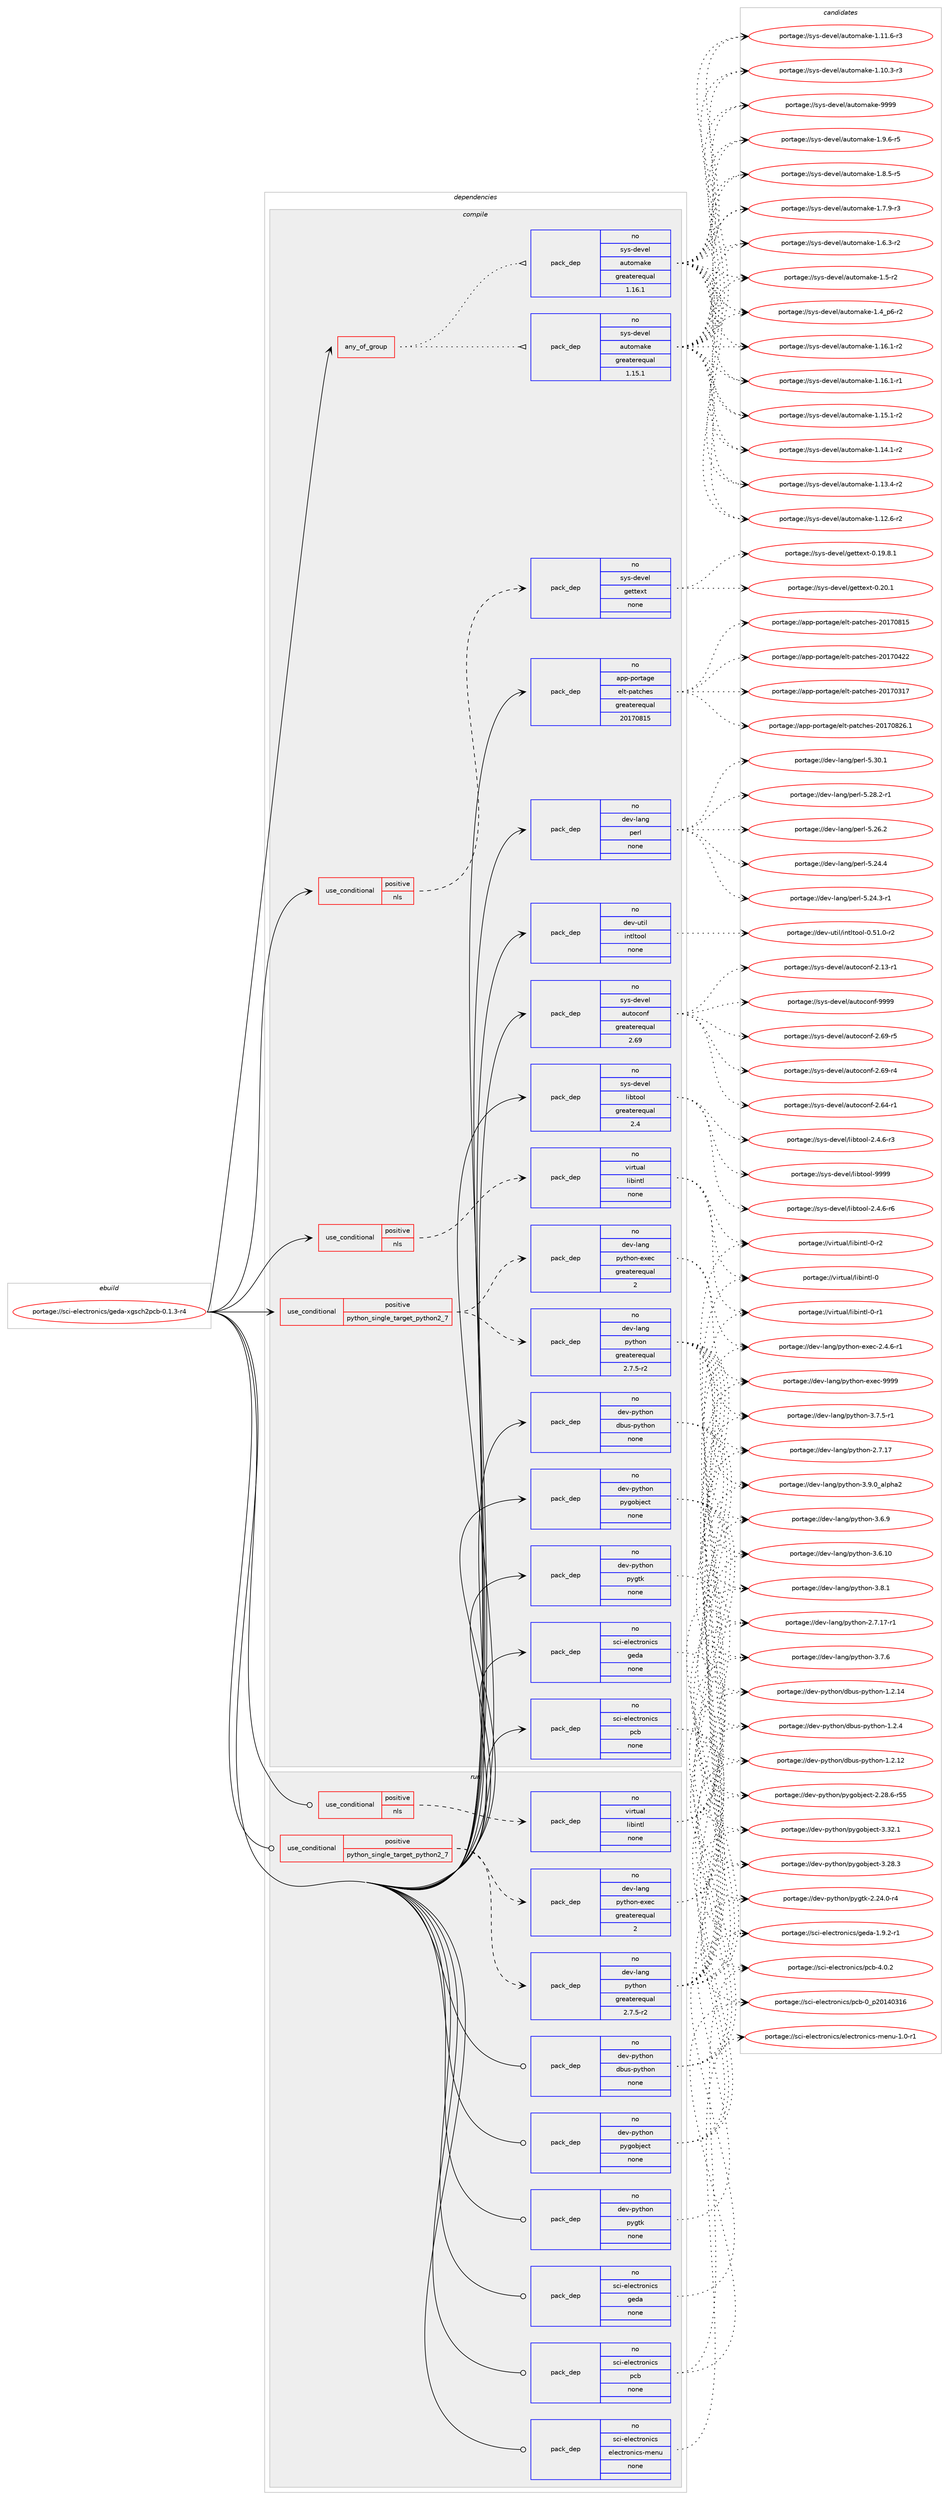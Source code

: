digraph prolog {

# *************
# Graph options
# *************

newrank=true;
concentrate=true;
compound=true;
graph [rankdir=LR,fontname=Helvetica,fontsize=10,ranksep=1.5];#, ranksep=2.5, nodesep=0.2];
edge  [arrowhead=vee];
node  [fontname=Helvetica,fontsize=10];

# **********
# The ebuild
# **********

subgraph cluster_leftcol {
color=gray;
label=<<i>ebuild</i>>;
id [label="portage://sci-electronics/geda-xgsch2pcb-0.1.3-r4", color=red, width=4, href="../sci-electronics/geda-xgsch2pcb-0.1.3-r4.svg"];
}

# ****************
# The dependencies
# ****************

subgraph cluster_midcol {
color=gray;
label=<<i>dependencies</i>>;
subgraph cluster_compile {
fillcolor="#eeeeee";
style=filled;
label=<<i>compile</i>>;
subgraph any1731 {
dependency106900 [label=<<TABLE BORDER="0" CELLBORDER="1" CELLSPACING="0" CELLPADDING="4"><TR><TD CELLPADDING="10">any_of_group</TD></TR></TABLE>>, shape=none, color=red];subgraph pack84371 {
dependency106901 [label=<<TABLE BORDER="0" CELLBORDER="1" CELLSPACING="0" CELLPADDING="4" WIDTH="220"><TR><TD ROWSPAN="6" CELLPADDING="30">pack_dep</TD></TR><TR><TD WIDTH="110">no</TD></TR><TR><TD>sys-devel</TD></TR><TR><TD>automake</TD></TR><TR><TD>greaterequal</TD></TR><TR><TD>1.16.1</TD></TR></TABLE>>, shape=none, color=blue];
}
dependency106900:e -> dependency106901:w [weight=20,style="dotted",arrowhead="oinv"];
subgraph pack84372 {
dependency106902 [label=<<TABLE BORDER="0" CELLBORDER="1" CELLSPACING="0" CELLPADDING="4" WIDTH="220"><TR><TD ROWSPAN="6" CELLPADDING="30">pack_dep</TD></TR><TR><TD WIDTH="110">no</TD></TR><TR><TD>sys-devel</TD></TR><TR><TD>automake</TD></TR><TR><TD>greaterequal</TD></TR><TR><TD>1.15.1</TD></TR></TABLE>>, shape=none, color=blue];
}
dependency106900:e -> dependency106902:w [weight=20,style="dotted",arrowhead="oinv"];
}
id:e -> dependency106900:w [weight=20,style="solid",arrowhead="vee"];
subgraph cond20718 {
dependency106903 [label=<<TABLE BORDER="0" CELLBORDER="1" CELLSPACING="0" CELLPADDING="4"><TR><TD ROWSPAN="3" CELLPADDING="10">use_conditional</TD></TR><TR><TD>positive</TD></TR><TR><TD>nls</TD></TR></TABLE>>, shape=none, color=red];
subgraph pack84373 {
dependency106904 [label=<<TABLE BORDER="0" CELLBORDER="1" CELLSPACING="0" CELLPADDING="4" WIDTH="220"><TR><TD ROWSPAN="6" CELLPADDING="30">pack_dep</TD></TR><TR><TD WIDTH="110">no</TD></TR><TR><TD>sys-devel</TD></TR><TR><TD>gettext</TD></TR><TR><TD>none</TD></TR><TR><TD></TD></TR></TABLE>>, shape=none, color=blue];
}
dependency106903:e -> dependency106904:w [weight=20,style="dashed",arrowhead="vee"];
}
id:e -> dependency106903:w [weight=20,style="solid",arrowhead="vee"];
subgraph cond20719 {
dependency106905 [label=<<TABLE BORDER="0" CELLBORDER="1" CELLSPACING="0" CELLPADDING="4"><TR><TD ROWSPAN="3" CELLPADDING="10">use_conditional</TD></TR><TR><TD>positive</TD></TR><TR><TD>nls</TD></TR></TABLE>>, shape=none, color=red];
subgraph pack84374 {
dependency106906 [label=<<TABLE BORDER="0" CELLBORDER="1" CELLSPACING="0" CELLPADDING="4" WIDTH="220"><TR><TD ROWSPAN="6" CELLPADDING="30">pack_dep</TD></TR><TR><TD WIDTH="110">no</TD></TR><TR><TD>virtual</TD></TR><TR><TD>libintl</TD></TR><TR><TD>none</TD></TR><TR><TD></TD></TR></TABLE>>, shape=none, color=blue];
}
dependency106905:e -> dependency106906:w [weight=20,style="dashed",arrowhead="vee"];
}
id:e -> dependency106905:w [weight=20,style="solid",arrowhead="vee"];
subgraph cond20720 {
dependency106907 [label=<<TABLE BORDER="0" CELLBORDER="1" CELLSPACING="0" CELLPADDING="4"><TR><TD ROWSPAN="3" CELLPADDING="10">use_conditional</TD></TR><TR><TD>positive</TD></TR><TR><TD>python_single_target_python2_7</TD></TR></TABLE>>, shape=none, color=red];
subgraph pack84375 {
dependency106908 [label=<<TABLE BORDER="0" CELLBORDER="1" CELLSPACING="0" CELLPADDING="4" WIDTH="220"><TR><TD ROWSPAN="6" CELLPADDING="30">pack_dep</TD></TR><TR><TD WIDTH="110">no</TD></TR><TR><TD>dev-lang</TD></TR><TR><TD>python</TD></TR><TR><TD>greaterequal</TD></TR><TR><TD>2.7.5-r2</TD></TR></TABLE>>, shape=none, color=blue];
}
dependency106907:e -> dependency106908:w [weight=20,style="dashed",arrowhead="vee"];
subgraph pack84376 {
dependency106909 [label=<<TABLE BORDER="0" CELLBORDER="1" CELLSPACING="0" CELLPADDING="4" WIDTH="220"><TR><TD ROWSPAN="6" CELLPADDING="30">pack_dep</TD></TR><TR><TD WIDTH="110">no</TD></TR><TR><TD>dev-lang</TD></TR><TR><TD>python-exec</TD></TR><TR><TD>greaterequal</TD></TR><TR><TD>2</TD></TR></TABLE>>, shape=none, color=blue];
}
dependency106907:e -> dependency106909:w [weight=20,style="dashed",arrowhead="vee"];
}
id:e -> dependency106907:w [weight=20,style="solid",arrowhead="vee"];
subgraph pack84377 {
dependency106910 [label=<<TABLE BORDER="0" CELLBORDER="1" CELLSPACING="0" CELLPADDING="4" WIDTH="220"><TR><TD ROWSPAN="6" CELLPADDING="30">pack_dep</TD></TR><TR><TD WIDTH="110">no</TD></TR><TR><TD>app-portage</TD></TR><TR><TD>elt-patches</TD></TR><TR><TD>greaterequal</TD></TR><TR><TD>20170815</TD></TR></TABLE>>, shape=none, color=blue];
}
id:e -> dependency106910:w [weight=20,style="solid",arrowhead="vee"];
subgraph pack84378 {
dependency106911 [label=<<TABLE BORDER="0" CELLBORDER="1" CELLSPACING="0" CELLPADDING="4" WIDTH="220"><TR><TD ROWSPAN="6" CELLPADDING="30">pack_dep</TD></TR><TR><TD WIDTH="110">no</TD></TR><TR><TD>dev-lang</TD></TR><TR><TD>perl</TD></TR><TR><TD>none</TD></TR><TR><TD></TD></TR></TABLE>>, shape=none, color=blue];
}
id:e -> dependency106911:w [weight=20,style="solid",arrowhead="vee"];
subgraph pack84379 {
dependency106912 [label=<<TABLE BORDER="0" CELLBORDER="1" CELLSPACING="0" CELLPADDING="4" WIDTH="220"><TR><TD ROWSPAN="6" CELLPADDING="30">pack_dep</TD></TR><TR><TD WIDTH="110">no</TD></TR><TR><TD>dev-python</TD></TR><TR><TD>dbus-python</TD></TR><TR><TD>none</TD></TR><TR><TD></TD></TR></TABLE>>, shape=none, color=blue];
}
id:e -> dependency106912:w [weight=20,style="solid",arrowhead="vee"];
subgraph pack84380 {
dependency106913 [label=<<TABLE BORDER="0" CELLBORDER="1" CELLSPACING="0" CELLPADDING="4" WIDTH="220"><TR><TD ROWSPAN="6" CELLPADDING="30">pack_dep</TD></TR><TR><TD WIDTH="110">no</TD></TR><TR><TD>dev-python</TD></TR><TR><TD>pygobject</TD></TR><TR><TD>none</TD></TR><TR><TD></TD></TR></TABLE>>, shape=none, color=blue];
}
id:e -> dependency106913:w [weight=20,style="solid",arrowhead="vee"];
subgraph pack84381 {
dependency106914 [label=<<TABLE BORDER="0" CELLBORDER="1" CELLSPACING="0" CELLPADDING="4" WIDTH="220"><TR><TD ROWSPAN="6" CELLPADDING="30">pack_dep</TD></TR><TR><TD WIDTH="110">no</TD></TR><TR><TD>dev-python</TD></TR><TR><TD>pygtk</TD></TR><TR><TD>none</TD></TR><TR><TD></TD></TR></TABLE>>, shape=none, color=blue];
}
id:e -> dependency106914:w [weight=20,style="solid",arrowhead="vee"];
subgraph pack84382 {
dependency106915 [label=<<TABLE BORDER="0" CELLBORDER="1" CELLSPACING="0" CELLPADDING="4" WIDTH="220"><TR><TD ROWSPAN="6" CELLPADDING="30">pack_dep</TD></TR><TR><TD WIDTH="110">no</TD></TR><TR><TD>dev-util</TD></TR><TR><TD>intltool</TD></TR><TR><TD>none</TD></TR><TR><TD></TD></TR></TABLE>>, shape=none, color=blue];
}
id:e -> dependency106915:w [weight=20,style="solid",arrowhead="vee"];
subgraph pack84383 {
dependency106916 [label=<<TABLE BORDER="0" CELLBORDER="1" CELLSPACING="0" CELLPADDING="4" WIDTH="220"><TR><TD ROWSPAN="6" CELLPADDING="30">pack_dep</TD></TR><TR><TD WIDTH="110">no</TD></TR><TR><TD>sci-electronics</TD></TR><TR><TD>geda</TD></TR><TR><TD>none</TD></TR><TR><TD></TD></TR></TABLE>>, shape=none, color=blue];
}
id:e -> dependency106916:w [weight=20,style="solid",arrowhead="vee"];
subgraph pack84384 {
dependency106917 [label=<<TABLE BORDER="0" CELLBORDER="1" CELLSPACING="0" CELLPADDING="4" WIDTH="220"><TR><TD ROWSPAN="6" CELLPADDING="30">pack_dep</TD></TR><TR><TD WIDTH="110">no</TD></TR><TR><TD>sci-electronics</TD></TR><TR><TD>pcb</TD></TR><TR><TD>none</TD></TR><TR><TD></TD></TR></TABLE>>, shape=none, color=blue];
}
id:e -> dependency106917:w [weight=20,style="solid",arrowhead="vee"];
subgraph pack84385 {
dependency106918 [label=<<TABLE BORDER="0" CELLBORDER="1" CELLSPACING="0" CELLPADDING="4" WIDTH="220"><TR><TD ROWSPAN="6" CELLPADDING="30">pack_dep</TD></TR><TR><TD WIDTH="110">no</TD></TR><TR><TD>sys-devel</TD></TR><TR><TD>autoconf</TD></TR><TR><TD>greaterequal</TD></TR><TR><TD>2.69</TD></TR></TABLE>>, shape=none, color=blue];
}
id:e -> dependency106918:w [weight=20,style="solid",arrowhead="vee"];
subgraph pack84386 {
dependency106919 [label=<<TABLE BORDER="0" CELLBORDER="1" CELLSPACING="0" CELLPADDING="4" WIDTH="220"><TR><TD ROWSPAN="6" CELLPADDING="30">pack_dep</TD></TR><TR><TD WIDTH="110">no</TD></TR><TR><TD>sys-devel</TD></TR><TR><TD>libtool</TD></TR><TR><TD>greaterequal</TD></TR><TR><TD>2.4</TD></TR></TABLE>>, shape=none, color=blue];
}
id:e -> dependency106919:w [weight=20,style="solid",arrowhead="vee"];
}
subgraph cluster_compileandrun {
fillcolor="#eeeeee";
style=filled;
label=<<i>compile and run</i>>;
}
subgraph cluster_run {
fillcolor="#eeeeee";
style=filled;
label=<<i>run</i>>;
subgraph cond20721 {
dependency106920 [label=<<TABLE BORDER="0" CELLBORDER="1" CELLSPACING="0" CELLPADDING="4"><TR><TD ROWSPAN="3" CELLPADDING="10">use_conditional</TD></TR><TR><TD>positive</TD></TR><TR><TD>nls</TD></TR></TABLE>>, shape=none, color=red];
subgraph pack84387 {
dependency106921 [label=<<TABLE BORDER="0" CELLBORDER="1" CELLSPACING="0" CELLPADDING="4" WIDTH="220"><TR><TD ROWSPAN="6" CELLPADDING="30">pack_dep</TD></TR><TR><TD WIDTH="110">no</TD></TR><TR><TD>virtual</TD></TR><TR><TD>libintl</TD></TR><TR><TD>none</TD></TR><TR><TD></TD></TR></TABLE>>, shape=none, color=blue];
}
dependency106920:e -> dependency106921:w [weight=20,style="dashed",arrowhead="vee"];
}
id:e -> dependency106920:w [weight=20,style="solid",arrowhead="odot"];
subgraph cond20722 {
dependency106922 [label=<<TABLE BORDER="0" CELLBORDER="1" CELLSPACING="0" CELLPADDING="4"><TR><TD ROWSPAN="3" CELLPADDING="10">use_conditional</TD></TR><TR><TD>positive</TD></TR><TR><TD>python_single_target_python2_7</TD></TR></TABLE>>, shape=none, color=red];
subgraph pack84388 {
dependency106923 [label=<<TABLE BORDER="0" CELLBORDER="1" CELLSPACING="0" CELLPADDING="4" WIDTH="220"><TR><TD ROWSPAN="6" CELLPADDING="30">pack_dep</TD></TR><TR><TD WIDTH="110">no</TD></TR><TR><TD>dev-lang</TD></TR><TR><TD>python</TD></TR><TR><TD>greaterequal</TD></TR><TR><TD>2.7.5-r2</TD></TR></TABLE>>, shape=none, color=blue];
}
dependency106922:e -> dependency106923:w [weight=20,style="dashed",arrowhead="vee"];
subgraph pack84389 {
dependency106924 [label=<<TABLE BORDER="0" CELLBORDER="1" CELLSPACING="0" CELLPADDING="4" WIDTH="220"><TR><TD ROWSPAN="6" CELLPADDING="30">pack_dep</TD></TR><TR><TD WIDTH="110">no</TD></TR><TR><TD>dev-lang</TD></TR><TR><TD>python-exec</TD></TR><TR><TD>greaterequal</TD></TR><TR><TD>2</TD></TR></TABLE>>, shape=none, color=blue];
}
dependency106922:e -> dependency106924:w [weight=20,style="dashed",arrowhead="vee"];
}
id:e -> dependency106922:w [weight=20,style="solid",arrowhead="odot"];
subgraph pack84390 {
dependency106925 [label=<<TABLE BORDER="0" CELLBORDER="1" CELLSPACING="0" CELLPADDING="4" WIDTH="220"><TR><TD ROWSPAN="6" CELLPADDING="30">pack_dep</TD></TR><TR><TD WIDTH="110">no</TD></TR><TR><TD>dev-python</TD></TR><TR><TD>dbus-python</TD></TR><TR><TD>none</TD></TR><TR><TD></TD></TR></TABLE>>, shape=none, color=blue];
}
id:e -> dependency106925:w [weight=20,style="solid",arrowhead="odot"];
subgraph pack84391 {
dependency106926 [label=<<TABLE BORDER="0" CELLBORDER="1" CELLSPACING="0" CELLPADDING="4" WIDTH="220"><TR><TD ROWSPAN="6" CELLPADDING="30">pack_dep</TD></TR><TR><TD WIDTH="110">no</TD></TR><TR><TD>dev-python</TD></TR><TR><TD>pygobject</TD></TR><TR><TD>none</TD></TR><TR><TD></TD></TR></TABLE>>, shape=none, color=blue];
}
id:e -> dependency106926:w [weight=20,style="solid",arrowhead="odot"];
subgraph pack84392 {
dependency106927 [label=<<TABLE BORDER="0" CELLBORDER="1" CELLSPACING="0" CELLPADDING="4" WIDTH="220"><TR><TD ROWSPAN="6" CELLPADDING="30">pack_dep</TD></TR><TR><TD WIDTH="110">no</TD></TR><TR><TD>dev-python</TD></TR><TR><TD>pygtk</TD></TR><TR><TD>none</TD></TR><TR><TD></TD></TR></TABLE>>, shape=none, color=blue];
}
id:e -> dependency106927:w [weight=20,style="solid",arrowhead="odot"];
subgraph pack84393 {
dependency106928 [label=<<TABLE BORDER="0" CELLBORDER="1" CELLSPACING="0" CELLPADDING="4" WIDTH="220"><TR><TD ROWSPAN="6" CELLPADDING="30">pack_dep</TD></TR><TR><TD WIDTH="110">no</TD></TR><TR><TD>sci-electronics</TD></TR><TR><TD>electronics-menu</TD></TR><TR><TD>none</TD></TR><TR><TD></TD></TR></TABLE>>, shape=none, color=blue];
}
id:e -> dependency106928:w [weight=20,style="solid",arrowhead="odot"];
subgraph pack84394 {
dependency106929 [label=<<TABLE BORDER="0" CELLBORDER="1" CELLSPACING="0" CELLPADDING="4" WIDTH="220"><TR><TD ROWSPAN="6" CELLPADDING="30">pack_dep</TD></TR><TR><TD WIDTH="110">no</TD></TR><TR><TD>sci-electronics</TD></TR><TR><TD>geda</TD></TR><TR><TD>none</TD></TR><TR><TD></TD></TR></TABLE>>, shape=none, color=blue];
}
id:e -> dependency106929:w [weight=20,style="solid",arrowhead="odot"];
subgraph pack84395 {
dependency106930 [label=<<TABLE BORDER="0" CELLBORDER="1" CELLSPACING="0" CELLPADDING="4" WIDTH="220"><TR><TD ROWSPAN="6" CELLPADDING="30">pack_dep</TD></TR><TR><TD WIDTH="110">no</TD></TR><TR><TD>sci-electronics</TD></TR><TR><TD>pcb</TD></TR><TR><TD>none</TD></TR><TR><TD></TD></TR></TABLE>>, shape=none, color=blue];
}
id:e -> dependency106930:w [weight=20,style="solid",arrowhead="odot"];
}
}

# **************
# The candidates
# **************

subgraph cluster_choices {
rank=same;
color=gray;
label=<<i>candidates</i>>;

subgraph choice84371 {
color=black;
nodesep=1;
choice115121115451001011181011084797117116111109971071014557575757 [label="portage://sys-devel/automake-9999", color=red, width=4,href="../sys-devel/automake-9999.svg"];
choice115121115451001011181011084797117116111109971071014549465746544511453 [label="portage://sys-devel/automake-1.9.6-r5", color=red, width=4,href="../sys-devel/automake-1.9.6-r5.svg"];
choice115121115451001011181011084797117116111109971071014549465646534511453 [label="portage://sys-devel/automake-1.8.5-r5", color=red, width=4,href="../sys-devel/automake-1.8.5-r5.svg"];
choice115121115451001011181011084797117116111109971071014549465546574511451 [label="portage://sys-devel/automake-1.7.9-r3", color=red, width=4,href="../sys-devel/automake-1.7.9-r3.svg"];
choice115121115451001011181011084797117116111109971071014549465446514511450 [label="portage://sys-devel/automake-1.6.3-r2", color=red, width=4,href="../sys-devel/automake-1.6.3-r2.svg"];
choice11512111545100101118101108479711711611110997107101454946534511450 [label="portage://sys-devel/automake-1.5-r2", color=red, width=4,href="../sys-devel/automake-1.5-r2.svg"];
choice115121115451001011181011084797117116111109971071014549465295112544511450 [label="portage://sys-devel/automake-1.4_p6-r2", color=red, width=4,href="../sys-devel/automake-1.4_p6-r2.svg"];
choice11512111545100101118101108479711711611110997107101454946495446494511450 [label="portage://sys-devel/automake-1.16.1-r2", color=red, width=4,href="../sys-devel/automake-1.16.1-r2.svg"];
choice11512111545100101118101108479711711611110997107101454946495446494511449 [label="portage://sys-devel/automake-1.16.1-r1", color=red, width=4,href="../sys-devel/automake-1.16.1-r1.svg"];
choice11512111545100101118101108479711711611110997107101454946495346494511450 [label="portage://sys-devel/automake-1.15.1-r2", color=red, width=4,href="../sys-devel/automake-1.15.1-r2.svg"];
choice11512111545100101118101108479711711611110997107101454946495246494511450 [label="portage://sys-devel/automake-1.14.1-r2", color=red, width=4,href="../sys-devel/automake-1.14.1-r2.svg"];
choice11512111545100101118101108479711711611110997107101454946495146524511450 [label="portage://sys-devel/automake-1.13.4-r2", color=red, width=4,href="../sys-devel/automake-1.13.4-r2.svg"];
choice11512111545100101118101108479711711611110997107101454946495046544511450 [label="portage://sys-devel/automake-1.12.6-r2", color=red, width=4,href="../sys-devel/automake-1.12.6-r2.svg"];
choice11512111545100101118101108479711711611110997107101454946494946544511451 [label="portage://sys-devel/automake-1.11.6-r3", color=red, width=4,href="../sys-devel/automake-1.11.6-r3.svg"];
choice11512111545100101118101108479711711611110997107101454946494846514511451 [label="portage://sys-devel/automake-1.10.3-r3", color=red, width=4,href="../sys-devel/automake-1.10.3-r3.svg"];
dependency106901:e -> choice115121115451001011181011084797117116111109971071014557575757:w [style=dotted,weight="100"];
dependency106901:e -> choice115121115451001011181011084797117116111109971071014549465746544511453:w [style=dotted,weight="100"];
dependency106901:e -> choice115121115451001011181011084797117116111109971071014549465646534511453:w [style=dotted,weight="100"];
dependency106901:e -> choice115121115451001011181011084797117116111109971071014549465546574511451:w [style=dotted,weight="100"];
dependency106901:e -> choice115121115451001011181011084797117116111109971071014549465446514511450:w [style=dotted,weight="100"];
dependency106901:e -> choice11512111545100101118101108479711711611110997107101454946534511450:w [style=dotted,weight="100"];
dependency106901:e -> choice115121115451001011181011084797117116111109971071014549465295112544511450:w [style=dotted,weight="100"];
dependency106901:e -> choice11512111545100101118101108479711711611110997107101454946495446494511450:w [style=dotted,weight="100"];
dependency106901:e -> choice11512111545100101118101108479711711611110997107101454946495446494511449:w [style=dotted,weight="100"];
dependency106901:e -> choice11512111545100101118101108479711711611110997107101454946495346494511450:w [style=dotted,weight="100"];
dependency106901:e -> choice11512111545100101118101108479711711611110997107101454946495246494511450:w [style=dotted,weight="100"];
dependency106901:e -> choice11512111545100101118101108479711711611110997107101454946495146524511450:w [style=dotted,weight="100"];
dependency106901:e -> choice11512111545100101118101108479711711611110997107101454946495046544511450:w [style=dotted,weight="100"];
dependency106901:e -> choice11512111545100101118101108479711711611110997107101454946494946544511451:w [style=dotted,weight="100"];
dependency106901:e -> choice11512111545100101118101108479711711611110997107101454946494846514511451:w [style=dotted,weight="100"];
}
subgraph choice84372 {
color=black;
nodesep=1;
choice115121115451001011181011084797117116111109971071014557575757 [label="portage://sys-devel/automake-9999", color=red, width=4,href="../sys-devel/automake-9999.svg"];
choice115121115451001011181011084797117116111109971071014549465746544511453 [label="portage://sys-devel/automake-1.9.6-r5", color=red, width=4,href="../sys-devel/automake-1.9.6-r5.svg"];
choice115121115451001011181011084797117116111109971071014549465646534511453 [label="portage://sys-devel/automake-1.8.5-r5", color=red, width=4,href="../sys-devel/automake-1.8.5-r5.svg"];
choice115121115451001011181011084797117116111109971071014549465546574511451 [label="portage://sys-devel/automake-1.7.9-r3", color=red, width=4,href="../sys-devel/automake-1.7.9-r3.svg"];
choice115121115451001011181011084797117116111109971071014549465446514511450 [label="portage://sys-devel/automake-1.6.3-r2", color=red, width=4,href="../sys-devel/automake-1.6.3-r2.svg"];
choice11512111545100101118101108479711711611110997107101454946534511450 [label="portage://sys-devel/automake-1.5-r2", color=red, width=4,href="../sys-devel/automake-1.5-r2.svg"];
choice115121115451001011181011084797117116111109971071014549465295112544511450 [label="portage://sys-devel/automake-1.4_p6-r2", color=red, width=4,href="../sys-devel/automake-1.4_p6-r2.svg"];
choice11512111545100101118101108479711711611110997107101454946495446494511450 [label="portage://sys-devel/automake-1.16.1-r2", color=red, width=4,href="../sys-devel/automake-1.16.1-r2.svg"];
choice11512111545100101118101108479711711611110997107101454946495446494511449 [label="portage://sys-devel/automake-1.16.1-r1", color=red, width=4,href="../sys-devel/automake-1.16.1-r1.svg"];
choice11512111545100101118101108479711711611110997107101454946495346494511450 [label="portage://sys-devel/automake-1.15.1-r2", color=red, width=4,href="../sys-devel/automake-1.15.1-r2.svg"];
choice11512111545100101118101108479711711611110997107101454946495246494511450 [label="portage://sys-devel/automake-1.14.1-r2", color=red, width=4,href="../sys-devel/automake-1.14.1-r2.svg"];
choice11512111545100101118101108479711711611110997107101454946495146524511450 [label="portage://sys-devel/automake-1.13.4-r2", color=red, width=4,href="../sys-devel/automake-1.13.4-r2.svg"];
choice11512111545100101118101108479711711611110997107101454946495046544511450 [label="portage://sys-devel/automake-1.12.6-r2", color=red, width=4,href="../sys-devel/automake-1.12.6-r2.svg"];
choice11512111545100101118101108479711711611110997107101454946494946544511451 [label="portage://sys-devel/automake-1.11.6-r3", color=red, width=4,href="../sys-devel/automake-1.11.6-r3.svg"];
choice11512111545100101118101108479711711611110997107101454946494846514511451 [label="portage://sys-devel/automake-1.10.3-r3", color=red, width=4,href="../sys-devel/automake-1.10.3-r3.svg"];
dependency106902:e -> choice115121115451001011181011084797117116111109971071014557575757:w [style=dotted,weight="100"];
dependency106902:e -> choice115121115451001011181011084797117116111109971071014549465746544511453:w [style=dotted,weight="100"];
dependency106902:e -> choice115121115451001011181011084797117116111109971071014549465646534511453:w [style=dotted,weight="100"];
dependency106902:e -> choice115121115451001011181011084797117116111109971071014549465546574511451:w [style=dotted,weight="100"];
dependency106902:e -> choice115121115451001011181011084797117116111109971071014549465446514511450:w [style=dotted,weight="100"];
dependency106902:e -> choice11512111545100101118101108479711711611110997107101454946534511450:w [style=dotted,weight="100"];
dependency106902:e -> choice115121115451001011181011084797117116111109971071014549465295112544511450:w [style=dotted,weight="100"];
dependency106902:e -> choice11512111545100101118101108479711711611110997107101454946495446494511450:w [style=dotted,weight="100"];
dependency106902:e -> choice11512111545100101118101108479711711611110997107101454946495446494511449:w [style=dotted,weight="100"];
dependency106902:e -> choice11512111545100101118101108479711711611110997107101454946495346494511450:w [style=dotted,weight="100"];
dependency106902:e -> choice11512111545100101118101108479711711611110997107101454946495246494511450:w [style=dotted,weight="100"];
dependency106902:e -> choice11512111545100101118101108479711711611110997107101454946495146524511450:w [style=dotted,weight="100"];
dependency106902:e -> choice11512111545100101118101108479711711611110997107101454946495046544511450:w [style=dotted,weight="100"];
dependency106902:e -> choice11512111545100101118101108479711711611110997107101454946494946544511451:w [style=dotted,weight="100"];
dependency106902:e -> choice11512111545100101118101108479711711611110997107101454946494846514511451:w [style=dotted,weight="100"];
}
subgraph choice84373 {
color=black;
nodesep=1;
choice115121115451001011181011084710310111611610112011645484650484649 [label="portage://sys-devel/gettext-0.20.1", color=red, width=4,href="../sys-devel/gettext-0.20.1.svg"];
choice1151211154510010111810110847103101116116101120116454846495746564649 [label="portage://sys-devel/gettext-0.19.8.1", color=red, width=4,href="../sys-devel/gettext-0.19.8.1.svg"];
dependency106904:e -> choice115121115451001011181011084710310111611610112011645484650484649:w [style=dotted,weight="100"];
dependency106904:e -> choice1151211154510010111810110847103101116116101120116454846495746564649:w [style=dotted,weight="100"];
}
subgraph choice84374 {
color=black;
nodesep=1;
choice11810511411611797108471081059810511011610845484511450 [label="portage://virtual/libintl-0-r2", color=red, width=4,href="../virtual/libintl-0-r2.svg"];
choice11810511411611797108471081059810511011610845484511449 [label="portage://virtual/libintl-0-r1", color=red, width=4,href="../virtual/libintl-0-r1.svg"];
choice1181051141161179710847108105981051101161084548 [label="portage://virtual/libintl-0", color=red, width=4,href="../virtual/libintl-0.svg"];
dependency106906:e -> choice11810511411611797108471081059810511011610845484511450:w [style=dotted,weight="100"];
dependency106906:e -> choice11810511411611797108471081059810511011610845484511449:w [style=dotted,weight="100"];
dependency106906:e -> choice1181051141161179710847108105981051101161084548:w [style=dotted,weight="100"];
}
subgraph choice84375 {
color=black;
nodesep=1;
choice10010111845108971101034711212111610411111045514657464895971081121049750 [label="portage://dev-lang/python-3.9.0_alpha2", color=red, width=4,href="../dev-lang/python-3.9.0_alpha2.svg"];
choice100101118451089711010347112121116104111110455146564649 [label="portage://dev-lang/python-3.8.1", color=red, width=4,href="../dev-lang/python-3.8.1.svg"];
choice100101118451089711010347112121116104111110455146554654 [label="portage://dev-lang/python-3.7.6", color=red, width=4,href="../dev-lang/python-3.7.6.svg"];
choice1001011184510897110103471121211161041111104551465546534511449 [label="portage://dev-lang/python-3.7.5-r1", color=red, width=4,href="../dev-lang/python-3.7.5-r1.svg"];
choice100101118451089711010347112121116104111110455146544657 [label="portage://dev-lang/python-3.6.9", color=red, width=4,href="../dev-lang/python-3.6.9.svg"];
choice10010111845108971101034711212111610411111045514654464948 [label="portage://dev-lang/python-3.6.10", color=red, width=4,href="../dev-lang/python-3.6.10.svg"];
choice100101118451089711010347112121116104111110455046554649554511449 [label="portage://dev-lang/python-2.7.17-r1", color=red, width=4,href="../dev-lang/python-2.7.17-r1.svg"];
choice10010111845108971101034711212111610411111045504655464955 [label="portage://dev-lang/python-2.7.17", color=red, width=4,href="../dev-lang/python-2.7.17.svg"];
dependency106908:e -> choice10010111845108971101034711212111610411111045514657464895971081121049750:w [style=dotted,weight="100"];
dependency106908:e -> choice100101118451089711010347112121116104111110455146564649:w [style=dotted,weight="100"];
dependency106908:e -> choice100101118451089711010347112121116104111110455146554654:w [style=dotted,weight="100"];
dependency106908:e -> choice1001011184510897110103471121211161041111104551465546534511449:w [style=dotted,weight="100"];
dependency106908:e -> choice100101118451089711010347112121116104111110455146544657:w [style=dotted,weight="100"];
dependency106908:e -> choice10010111845108971101034711212111610411111045514654464948:w [style=dotted,weight="100"];
dependency106908:e -> choice100101118451089711010347112121116104111110455046554649554511449:w [style=dotted,weight="100"];
dependency106908:e -> choice10010111845108971101034711212111610411111045504655464955:w [style=dotted,weight="100"];
}
subgraph choice84376 {
color=black;
nodesep=1;
choice10010111845108971101034711212111610411111045101120101994557575757 [label="portage://dev-lang/python-exec-9999", color=red, width=4,href="../dev-lang/python-exec-9999.svg"];
choice10010111845108971101034711212111610411111045101120101994550465246544511449 [label="portage://dev-lang/python-exec-2.4.6-r1", color=red, width=4,href="../dev-lang/python-exec-2.4.6-r1.svg"];
dependency106909:e -> choice10010111845108971101034711212111610411111045101120101994557575757:w [style=dotted,weight="100"];
dependency106909:e -> choice10010111845108971101034711212111610411111045101120101994550465246544511449:w [style=dotted,weight="100"];
}
subgraph choice84377 {
color=black;
nodesep=1;
choice971121124511211111411697103101471011081164511297116991041011154550484955485650544649 [label="portage://app-portage/elt-patches-20170826.1", color=red, width=4,href="../app-portage/elt-patches-20170826.1.svg"];
choice97112112451121111141169710310147101108116451129711699104101115455048495548564953 [label="portage://app-portage/elt-patches-20170815", color=red, width=4,href="../app-portage/elt-patches-20170815.svg"];
choice97112112451121111141169710310147101108116451129711699104101115455048495548525050 [label="portage://app-portage/elt-patches-20170422", color=red, width=4,href="../app-portage/elt-patches-20170422.svg"];
choice97112112451121111141169710310147101108116451129711699104101115455048495548514955 [label="portage://app-portage/elt-patches-20170317", color=red, width=4,href="../app-portage/elt-patches-20170317.svg"];
dependency106910:e -> choice971121124511211111411697103101471011081164511297116991041011154550484955485650544649:w [style=dotted,weight="100"];
dependency106910:e -> choice97112112451121111141169710310147101108116451129711699104101115455048495548564953:w [style=dotted,weight="100"];
dependency106910:e -> choice97112112451121111141169710310147101108116451129711699104101115455048495548525050:w [style=dotted,weight="100"];
dependency106910:e -> choice97112112451121111141169710310147101108116451129711699104101115455048495548514955:w [style=dotted,weight="100"];
}
subgraph choice84378 {
color=black;
nodesep=1;
choice10010111845108971101034711210111410845534651484649 [label="portage://dev-lang/perl-5.30.1", color=red, width=4,href="../dev-lang/perl-5.30.1.svg"];
choice100101118451089711010347112101114108455346505646504511449 [label="portage://dev-lang/perl-5.28.2-r1", color=red, width=4,href="../dev-lang/perl-5.28.2-r1.svg"];
choice10010111845108971101034711210111410845534650544650 [label="portage://dev-lang/perl-5.26.2", color=red, width=4,href="../dev-lang/perl-5.26.2.svg"];
choice10010111845108971101034711210111410845534650524652 [label="portage://dev-lang/perl-5.24.4", color=red, width=4,href="../dev-lang/perl-5.24.4.svg"];
choice100101118451089711010347112101114108455346505246514511449 [label="portage://dev-lang/perl-5.24.3-r1", color=red, width=4,href="../dev-lang/perl-5.24.3-r1.svg"];
dependency106911:e -> choice10010111845108971101034711210111410845534651484649:w [style=dotted,weight="100"];
dependency106911:e -> choice100101118451089711010347112101114108455346505646504511449:w [style=dotted,weight="100"];
dependency106911:e -> choice10010111845108971101034711210111410845534650544650:w [style=dotted,weight="100"];
dependency106911:e -> choice10010111845108971101034711210111410845534650524652:w [style=dotted,weight="100"];
dependency106911:e -> choice100101118451089711010347112101114108455346505246514511449:w [style=dotted,weight="100"];
}
subgraph choice84379 {
color=black;
nodesep=1;
choice10010111845112121116104111110471009811711545112121116104111110454946504652 [label="portage://dev-python/dbus-python-1.2.4", color=red, width=4,href="../dev-python/dbus-python-1.2.4.svg"];
choice1001011184511212111610411111047100981171154511212111610411111045494650464952 [label="portage://dev-python/dbus-python-1.2.14", color=red, width=4,href="../dev-python/dbus-python-1.2.14.svg"];
choice1001011184511212111610411111047100981171154511212111610411111045494650464950 [label="portage://dev-python/dbus-python-1.2.12", color=red, width=4,href="../dev-python/dbus-python-1.2.12.svg"];
dependency106912:e -> choice10010111845112121116104111110471009811711545112121116104111110454946504652:w [style=dotted,weight="100"];
dependency106912:e -> choice1001011184511212111610411111047100981171154511212111610411111045494650464952:w [style=dotted,weight="100"];
dependency106912:e -> choice1001011184511212111610411111047100981171154511212111610411111045494650464950:w [style=dotted,weight="100"];
}
subgraph choice84380 {
color=black;
nodesep=1;
choice1001011184511212111610411111047112121103111981061019911645514651504649 [label="portage://dev-python/pygobject-3.32.1", color=red, width=4,href="../dev-python/pygobject-3.32.1.svg"];
choice1001011184511212111610411111047112121103111981061019911645514650564651 [label="portage://dev-python/pygobject-3.28.3", color=red, width=4,href="../dev-python/pygobject-3.28.3.svg"];
choice1001011184511212111610411111047112121103111981061019911645504650564654451145353 [label="portage://dev-python/pygobject-2.28.6-r55", color=red, width=4,href="../dev-python/pygobject-2.28.6-r55.svg"];
dependency106913:e -> choice1001011184511212111610411111047112121103111981061019911645514651504649:w [style=dotted,weight="100"];
dependency106913:e -> choice1001011184511212111610411111047112121103111981061019911645514650564651:w [style=dotted,weight="100"];
dependency106913:e -> choice1001011184511212111610411111047112121103111981061019911645504650564654451145353:w [style=dotted,weight="100"];
}
subgraph choice84381 {
color=black;
nodesep=1;
choice1001011184511212111610411111047112121103116107455046505246484511452 [label="portage://dev-python/pygtk-2.24.0-r4", color=red, width=4,href="../dev-python/pygtk-2.24.0-r4.svg"];
dependency106914:e -> choice1001011184511212111610411111047112121103116107455046505246484511452:w [style=dotted,weight="100"];
}
subgraph choice84382 {
color=black;
nodesep=1;
choice1001011184511711610510847105110116108116111111108454846534946484511450 [label="portage://dev-util/intltool-0.51.0-r2", color=red, width=4,href="../dev-util/intltool-0.51.0-r2.svg"];
dependency106915:e -> choice1001011184511711610510847105110116108116111111108454846534946484511450:w [style=dotted,weight="100"];
}
subgraph choice84383 {
color=black;
nodesep=1;
choice1159910545101108101991161141111101059911547103101100974549465746504511449 [label="portage://sci-electronics/geda-1.9.2-r1", color=red, width=4,href="../sci-electronics/geda-1.9.2-r1.svg"];
dependency106916:e -> choice1159910545101108101991161141111101059911547103101100974549465746504511449:w [style=dotted,weight="100"];
}
subgraph choice84384 {
color=black;
nodesep=1;
choice11599105451011081019911611411111010599115471129998455246484650 [label="portage://sci-electronics/pcb-4.0.2", color=red, width=4,href="../sci-electronics/pcb-4.0.2.svg"];
choice115991054510110810199116114111110105991154711299984548951125048495248514954 [label="portage://sci-electronics/pcb-0_p20140316", color=red, width=4,href="../sci-electronics/pcb-0_p20140316.svg"];
dependency106917:e -> choice11599105451011081019911611411111010599115471129998455246484650:w [style=dotted,weight="100"];
dependency106917:e -> choice115991054510110810199116114111110105991154711299984548951125048495248514954:w [style=dotted,weight="100"];
}
subgraph choice84385 {
color=black;
nodesep=1;
choice115121115451001011181011084797117116111991111101024557575757 [label="portage://sys-devel/autoconf-9999", color=red, width=4,href="../sys-devel/autoconf-9999.svg"];
choice1151211154510010111810110847971171161119911111010245504654574511453 [label="portage://sys-devel/autoconf-2.69-r5", color=red, width=4,href="../sys-devel/autoconf-2.69-r5.svg"];
choice1151211154510010111810110847971171161119911111010245504654574511452 [label="portage://sys-devel/autoconf-2.69-r4", color=red, width=4,href="../sys-devel/autoconf-2.69-r4.svg"];
choice1151211154510010111810110847971171161119911111010245504654524511449 [label="portage://sys-devel/autoconf-2.64-r1", color=red, width=4,href="../sys-devel/autoconf-2.64-r1.svg"];
choice1151211154510010111810110847971171161119911111010245504649514511449 [label="portage://sys-devel/autoconf-2.13-r1", color=red, width=4,href="../sys-devel/autoconf-2.13-r1.svg"];
dependency106918:e -> choice115121115451001011181011084797117116111991111101024557575757:w [style=dotted,weight="100"];
dependency106918:e -> choice1151211154510010111810110847971171161119911111010245504654574511453:w [style=dotted,weight="100"];
dependency106918:e -> choice1151211154510010111810110847971171161119911111010245504654574511452:w [style=dotted,weight="100"];
dependency106918:e -> choice1151211154510010111810110847971171161119911111010245504654524511449:w [style=dotted,weight="100"];
dependency106918:e -> choice1151211154510010111810110847971171161119911111010245504649514511449:w [style=dotted,weight="100"];
}
subgraph choice84386 {
color=black;
nodesep=1;
choice1151211154510010111810110847108105981161111111084557575757 [label="portage://sys-devel/libtool-9999", color=red, width=4,href="../sys-devel/libtool-9999.svg"];
choice1151211154510010111810110847108105981161111111084550465246544511454 [label="portage://sys-devel/libtool-2.4.6-r6", color=red, width=4,href="../sys-devel/libtool-2.4.6-r6.svg"];
choice1151211154510010111810110847108105981161111111084550465246544511451 [label="portage://sys-devel/libtool-2.4.6-r3", color=red, width=4,href="../sys-devel/libtool-2.4.6-r3.svg"];
dependency106919:e -> choice1151211154510010111810110847108105981161111111084557575757:w [style=dotted,weight="100"];
dependency106919:e -> choice1151211154510010111810110847108105981161111111084550465246544511454:w [style=dotted,weight="100"];
dependency106919:e -> choice1151211154510010111810110847108105981161111111084550465246544511451:w [style=dotted,weight="100"];
}
subgraph choice84387 {
color=black;
nodesep=1;
choice11810511411611797108471081059810511011610845484511450 [label="portage://virtual/libintl-0-r2", color=red, width=4,href="../virtual/libintl-0-r2.svg"];
choice11810511411611797108471081059810511011610845484511449 [label="portage://virtual/libintl-0-r1", color=red, width=4,href="../virtual/libintl-0-r1.svg"];
choice1181051141161179710847108105981051101161084548 [label="portage://virtual/libintl-0", color=red, width=4,href="../virtual/libintl-0.svg"];
dependency106921:e -> choice11810511411611797108471081059810511011610845484511450:w [style=dotted,weight="100"];
dependency106921:e -> choice11810511411611797108471081059810511011610845484511449:w [style=dotted,weight="100"];
dependency106921:e -> choice1181051141161179710847108105981051101161084548:w [style=dotted,weight="100"];
}
subgraph choice84388 {
color=black;
nodesep=1;
choice10010111845108971101034711212111610411111045514657464895971081121049750 [label="portage://dev-lang/python-3.9.0_alpha2", color=red, width=4,href="../dev-lang/python-3.9.0_alpha2.svg"];
choice100101118451089711010347112121116104111110455146564649 [label="portage://dev-lang/python-3.8.1", color=red, width=4,href="../dev-lang/python-3.8.1.svg"];
choice100101118451089711010347112121116104111110455146554654 [label="portage://dev-lang/python-3.7.6", color=red, width=4,href="../dev-lang/python-3.7.6.svg"];
choice1001011184510897110103471121211161041111104551465546534511449 [label="portage://dev-lang/python-3.7.5-r1", color=red, width=4,href="../dev-lang/python-3.7.5-r1.svg"];
choice100101118451089711010347112121116104111110455146544657 [label="portage://dev-lang/python-3.6.9", color=red, width=4,href="../dev-lang/python-3.6.9.svg"];
choice10010111845108971101034711212111610411111045514654464948 [label="portage://dev-lang/python-3.6.10", color=red, width=4,href="../dev-lang/python-3.6.10.svg"];
choice100101118451089711010347112121116104111110455046554649554511449 [label="portage://dev-lang/python-2.7.17-r1", color=red, width=4,href="../dev-lang/python-2.7.17-r1.svg"];
choice10010111845108971101034711212111610411111045504655464955 [label="portage://dev-lang/python-2.7.17", color=red, width=4,href="../dev-lang/python-2.7.17.svg"];
dependency106923:e -> choice10010111845108971101034711212111610411111045514657464895971081121049750:w [style=dotted,weight="100"];
dependency106923:e -> choice100101118451089711010347112121116104111110455146564649:w [style=dotted,weight="100"];
dependency106923:e -> choice100101118451089711010347112121116104111110455146554654:w [style=dotted,weight="100"];
dependency106923:e -> choice1001011184510897110103471121211161041111104551465546534511449:w [style=dotted,weight="100"];
dependency106923:e -> choice100101118451089711010347112121116104111110455146544657:w [style=dotted,weight="100"];
dependency106923:e -> choice10010111845108971101034711212111610411111045514654464948:w [style=dotted,weight="100"];
dependency106923:e -> choice100101118451089711010347112121116104111110455046554649554511449:w [style=dotted,weight="100"];
dependency106923:e -> choice10010111845108971101034711212111610411111045504655464955:w [style=dotted,weight="100"];
}
subgraph choice84389 {
color=black;
nodesep=1;
choice10010111845108971101034711212111610411111045101120101994557575757 [label="portage://dev-lang/python-exec-9999", color=red, width=4,href="../dev-lang/python-exec-9999.svg"];
choice10010111845108971101034711212111610411111045101120101994550465246544511449 [label="portage://dev-lang/python-exec-2.4.6-r1", color=red, width=4,href="../dev-lang/python-exec-2.4.6-r1.svg"];
dependency106924:e -> choice10010111845108971101034711212111610411111045101120101994557575757:w [style=dotted,weight="100"];
dependency106924:e -> choice10010111845108971101034711212111610411111045101120101994550465246544511449:w [style=dotted,weight="100"];
}
subgraph choice84390 {
color=black;
nodesep=1;
choice10010111845112121116104111110471009811711545112121116104111110454946504652 [label="portage://dev-python/dbus-python-1.2.4", color=red, width=4,href="../dev-python/dbus-python-1.2.4.svg"];
choice1001011184511212111610411111047100981171154511212111610411111045494650464952 [label="portage://dev-python/dbus-python-1.2.14", color=red, width=4,href="../dev-python/dbus-python-1.2.14.svg"];
choice1001011184511212111610411111047100981171154511212111610411111045494650464950 [label="portage://dev-python/dbus-python-1.2.12", color=red, width=4,href="../dev-python/dbus-python-1.2.12.svg"];
dependency106925:e -> choice10010111845112121116104111110471009811711545112121116104111110454946504652:w [style=dotted,weight="100"];
dependency106925:e -> choice1001011184511212111610411111047100981171154511212111610411111045494650464952:w [style=dotted,weight="100"];
dependency106925:e -> choice1001011184511212111610411111047100981171154511212111610411111045494650464950:w [style=dotted,weight="100"];
}
subgraph choice84391 {
color=black;
nodesep=1;
choice1001011184511212111610411111047112121103111981061019911645514651504649 [label="portage://dev-python/pygobject-3.32.1", color=red, width=4,href="../dev-python/pygobject-3.32.1.svg"];
choice1001011184511212111610411111047112121103111981061019911645514650564651 [label="portage://dev-python/pygobject-3.28.3", color=red, width=4,href="../dev-python/pygobject-3.28.3.svg"];
choice1001011184511212111610411111047112121103111981061019911645504650564654451145353 [label="portage://dev-python/pygobject-2.28.6-r55", color=red, width=4,href="../dev-python/pygobject-2.28.6-r55.svg"];
dependency106926:e -> choice1001011184511212111610411111047112121103111981061019911645514651504649:w [style=dotted,weight="100"];
dependency106926:e -> choice1001011184511212111610411111047112121103111981061019911645514650564651:w [style=dotted,weight="100"];
dependency106926:e -> choice1001011184511212111610411111047112121103111981061019911645504650564654451145353:w [style=dotted,weight="100"];
}
subgraph choice84392 {
color=black;
nodesep=1;
choice1001011184511212111610411111047112121103116107455046505246484511452 [label="portage://dev-python/pygtk-2.24.0-r4", color=red, width=4,href="../dev-python/pygtk-2.24.0-r4.svg"];
dependency106927:e -> choice1001011184511212111610411111047112121103116107455046505246484511452:w [style=dotted,weight="100"];
}
subgraph choice84393 {
color=black;
nodesep=1;
choice1159910545101108101991161141111101059911547101108101991161141111101059911545109101110117454946484511449 [label="portage://sci-electronics/electronics-menu-1.0-r1", color=red, width=4,href="../sci-electronics/electronics-menu-1.0-r1.svg"];
dependency106928:e -> choice1159910545101108101991161141111101059911547101108101991161141111101059911545109101110117454946484511449:w [style=dotted,weight="100"];
}
subgraph choice84394 {
color=black;
nodesep=1;
choice1159910545101108101991161141111101059911547103101100974549465746504511449 [label="portage://sci-electronics/geda-1.9.2-r1", color=red, width=4,href="../sci-electronics/geda-1.9.2-r1.svg"];
dependency106929:e -> choice1159910545101108101991161141111101059911547103101100974549465746504511449:w [style=dotted,weight="100"];
}
subgraph choice84395 {
color=black;
nodesep=1;
choice11599105451011081019911611411111010599115471129998455246484650 [label="portage://sci-electronics/pcb-4.0.2", color=red, width=4,href="../sci-electronics/pcb-4.0.2.svg"];
choice115991054510110810199116114111110105991154711299984548951125048495248514954 [label="portage://sci-electronics/pcb-0_p20140316", color=red, width=4,href="../sci-electronics/pcb-0_p20140316.svg"];
dependency106930:e -> choice11599105451011081019911611411111010599115471129998455246484650:w [style=dotted,weight="100"];
dependency106930:e -> choice115991054510110810199116114111110105991154711299984548951125048495248514954:w [style=dotted,weight="100"];
}
}

}
